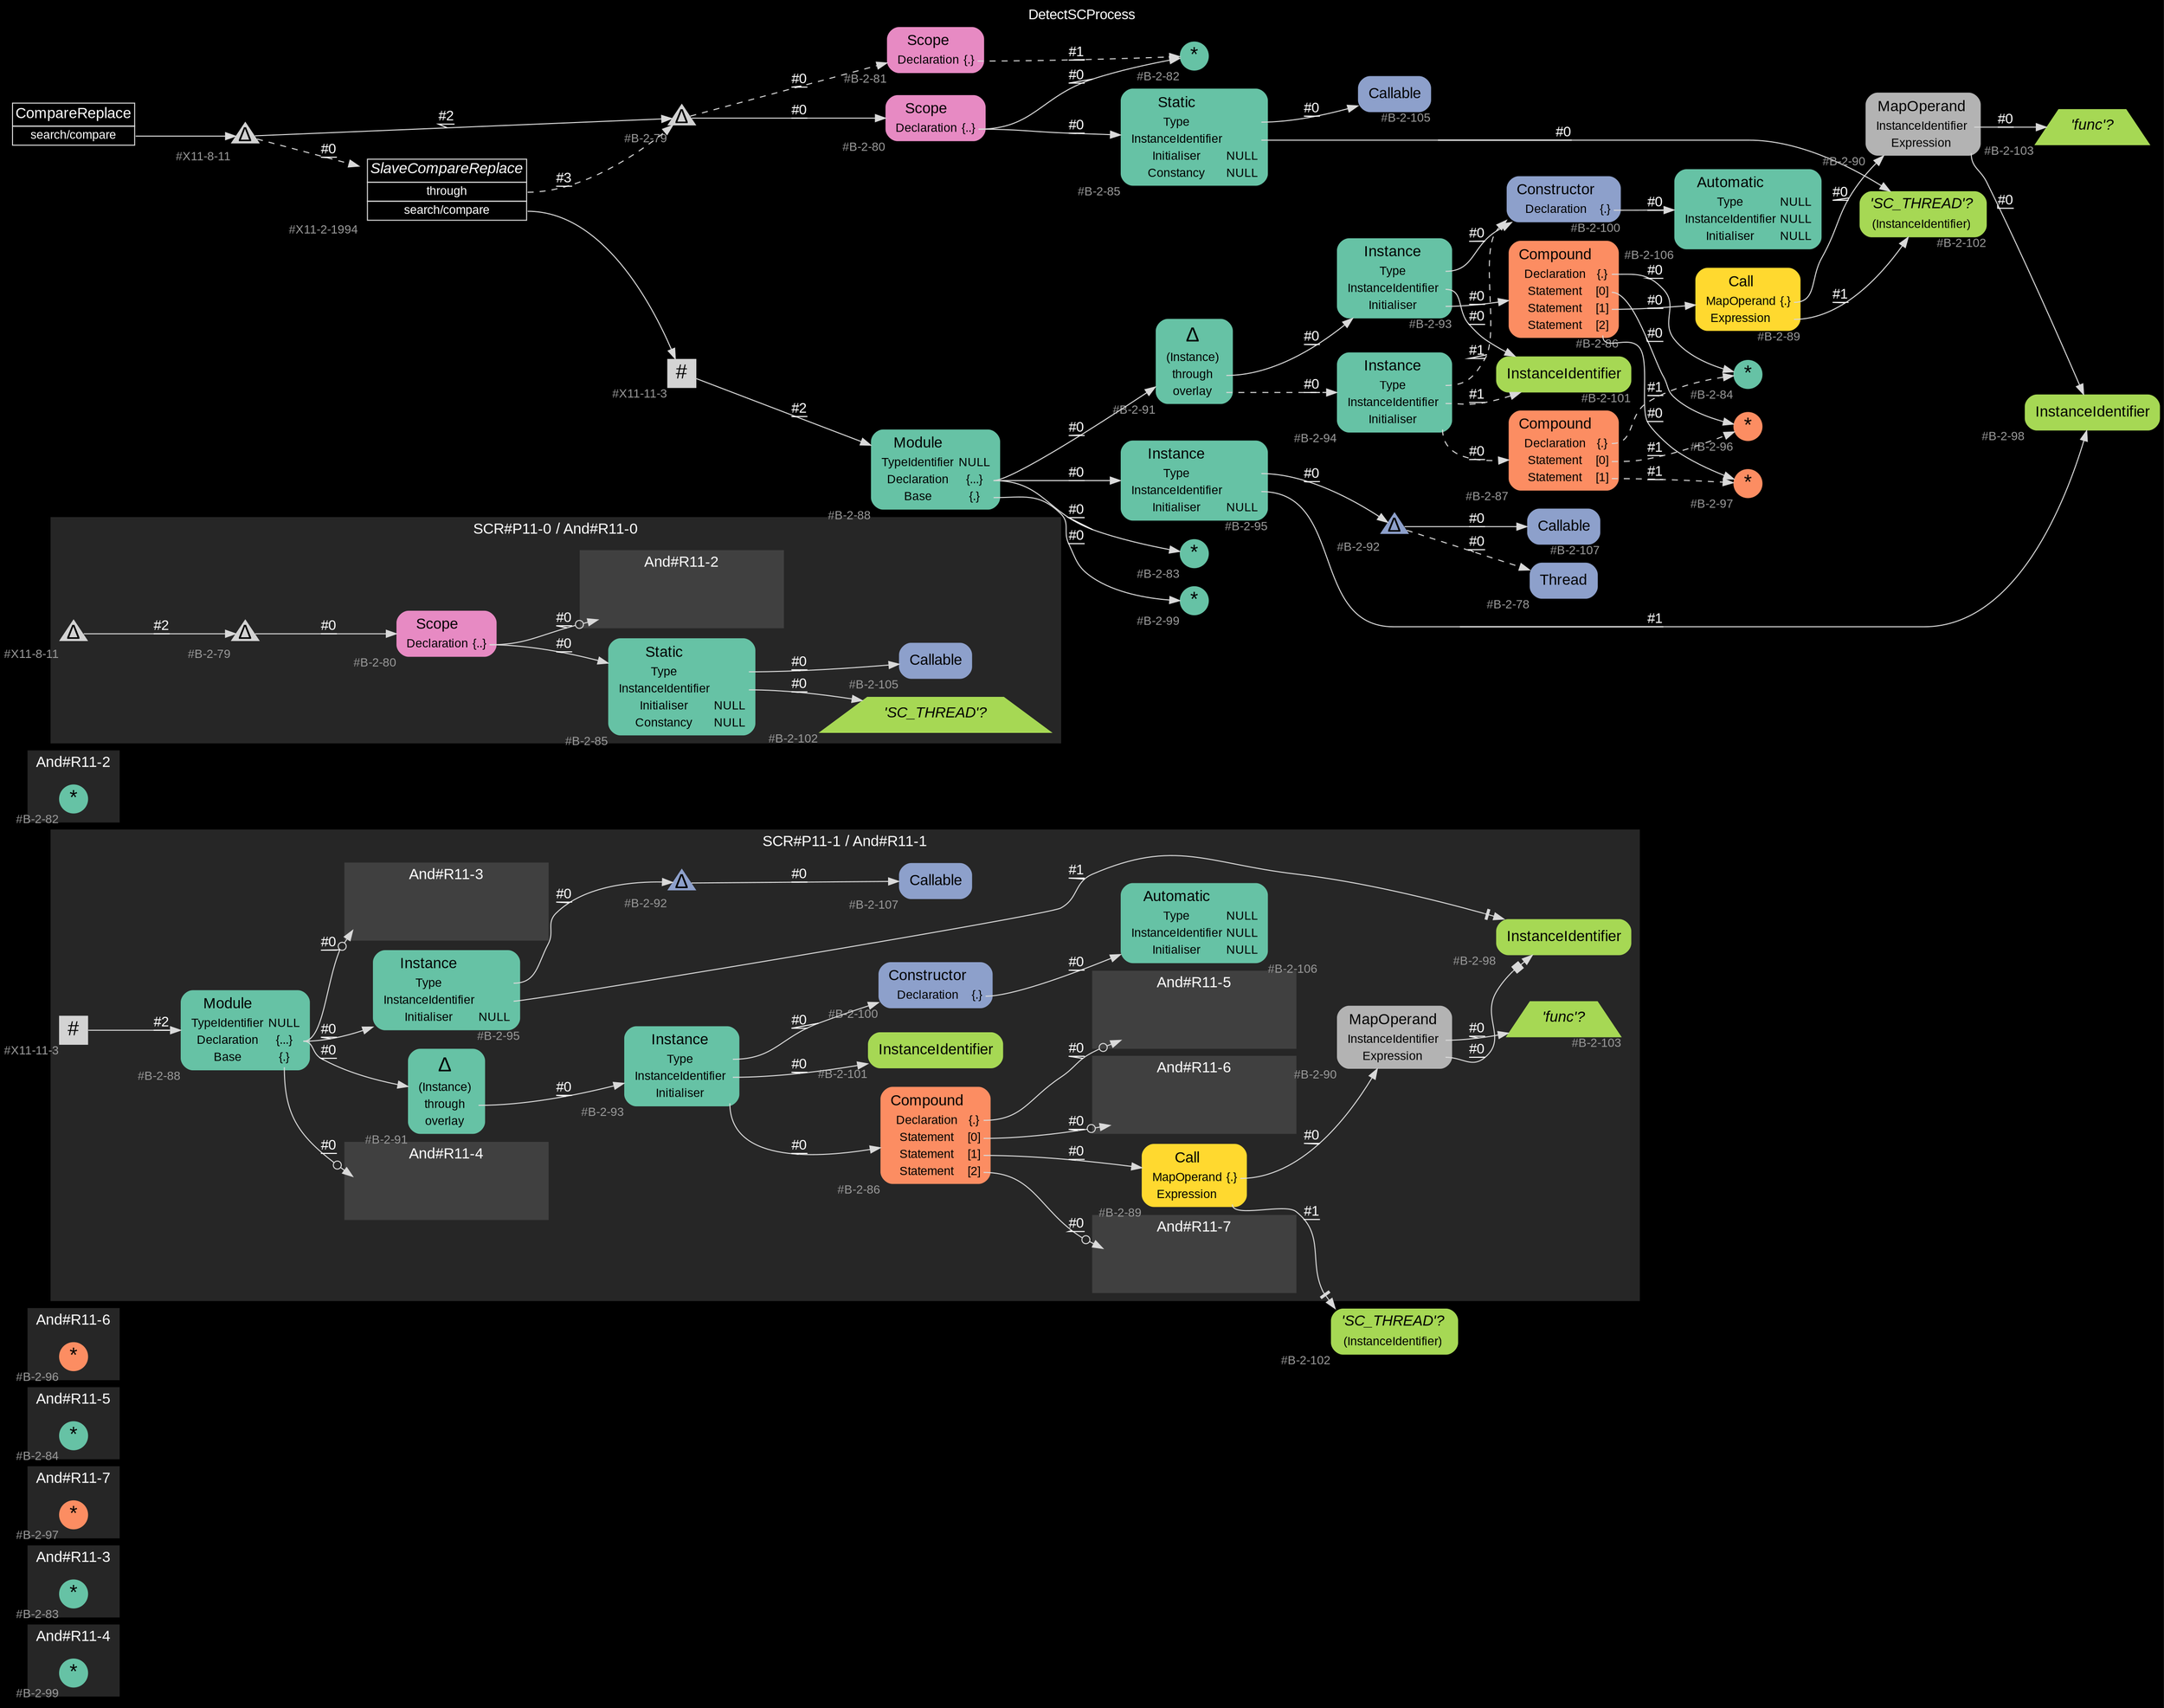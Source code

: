 digraph "DetectSCProcess" {
label = "DetectSCProcess"
labelloc = t
graph [
    rankdir = "LR"
    ranksep = 0.3
    bgcolor = black
    color = grey85
    fontcolor = white
    fontname = "Arial"
];
node [
    fontname = "Arial"
];
edge [
    fontname = "Arial"
];

// -------------------- figure And#R11-4 --------------------
// -------- region And#R11-4 ----------
subgraph "clusterAnd#R11-4" {
    label = "And#R11-4"
    style = "filled"
    color = gray15
    fontsize = "15"
    // -------- block And#R11-4/#B-2-99 ----------
    "And#R11-4/#B-2-99" [
        fillcolor = "/set28/1"
        xlabel = "#B-2-99"
        fontsize = "12"
        fontcolor = grey60
        shape = "circle"
        label = <<FONT COLOR="black" POINT-SIZE="20">*</FONT>>
        style = "filled"
        penwidth = 0.0
        fixedsize = true
        width = 0.4
        height = 0.4
    ];
    
}


// -------------------- figure And#R11-3 --------------------
// -------- region And#R11-3 ----------
subgraph "clusterAnd#R11-3" {
    label = "And#R11-3"
    style = "filled"
    color = gray15
    fontsize = "15"
    // -------- block And#R11-3/#B-2-83 ----------
    "And#R11-3/#B-2-83" [
        fillcolor = "/set28/1"
        xlabel = "#B-2-83"
        fontsize = "12"
        fontcolor = grey60
        shape = "circle"
        label = <<FONT COLOR="black" POINT-SIZE="20">*</FONT>>
        style = "filled"
        penwidth = 0.0
        fixedsize = true
        width = 0.4
        height = 0.4
    ];
    
}


// -------------------- figure And#R11-7 --------------------
// -------- region And#R11-7 ----------
subgraph "clusterAnd#R11-7" {
    label = "And#R11-7"
    style = "filled"
    color = gray15
    fontsize = "15"
    // -------- block And#R11-7/#B-2-97 ----------
    "And#R11-7/#B-2-97" [
        fillcolor = "/set28/2"
        xlabel = "#B-2-97"
        fontsize = "12"
        fontcolor = grey60
        shape = "circle"
        label = <<FONT COLOR="black" POINT-SIZE="20">*</FONT>>
        style = "filled"
        penwidth = 0.0
        fixedsize = true
        width = 0.4
        height = 0.4
    ];
    
}


// -------------------- figure And#R11-5 --------------------
// -------- region And#R11-5 ----------
subgraph "clusterAnd#R11-5" {
    label = "And#R11-5"
    style = "filled"
    color = gray15
    fontsize = "15"
    // -------- block And#R11-5/#B-2-84 ----------
    "And#R11-5/#B-2-84" [
        fillcolor = "/set28/1"
        xlabel = "#B-2-84"
        fontsize = "12"
        fontcolor = grey60
        shape = "circle"
        label = <<FONT COLOR="black" POINT-SIZE="20">*</FONT>>
        style = "filled"
        penwidth = 0.0
        fixedsize = true
        width = 0.4
        height = 0.4
    ];
    
}


// -------------------- figure And#R11-6 --------------------
// -------- region And#R11-6 ----------
subgraph "clusterAnd#R11-6" {
    label = "And#R11-6"
    style = "filled"
    color = gray15
    fontsize = "15"
    // -------- block And#R11-6/#B-2-96 ----------
    "And#R11-6/#B-2-96" [
        fillcolor = "/set28/2"
        xlabel = "#B-2-96"
        fontsize = "12"
        fontcolor = grey60
        shape = "circle"
        label = <<FONT COLOR="black" POINT-SIZE="20">*</FONT>>
        style = "filled"
        penwidth = 0.0
        fixedsize = true
        width = 0.4
        height = 0.4
    ];
    
}


// -------------------- figure And#R11-1 --------------------
// -------- region And#R11-1 ----------
subgraph "clusterAnd#R11-1" {
    label = "SCR#P11-1 / And#R11-1"
    style = "filled"
    color = gray15
    fontsize = "15"
    // -------- block And#R11-1/#X11-11-3 ----------
    "And#R11-1/#X11-11-3" [
        xlabel = "#X11-11-3"
        fontsize = "12"
        fontcolor = grey60
        shape = "square"
        label = <<FONT COLOR="black" POINT-SIZE="20">#</FONT>>
        style = "filled"
        penwidth = 0.0
        fixedsize = true
        width = 0.4
        height = 0.4
    ];
    
    // -------- block And#R11-1/#B-2-86 ----------
    "And#R11-1/#B-2-86" [
        fillcolor = "/set28/2"
        xlabel = "#B-2-86"
        fontsize = "12"
        fontcolor = grey60
        shape = "plaintext"
        label = <<TABLE BORDER="0" CELLBORDER="0" CELLSPACING="0">
         <TR><TD><FONT COLOR="black" POINT-SIZE="15">Compound</FONT></TD></TR>
         <TR><TD><FONT COLOR="black" POINT-SIZE="12">Declaration</FONT></TD><TD PORT="port0"><FONT COLOR="black" POINT-SIZE="12">{.}</FONT></TD></TR>
         <TR><TD><FONT COLOR="black" POINT-SIZE="12">Statement</FONT></TD><TD PORT="port1"><FONT COLOR="black" POINT-SIZE="12">[0]</FONT></TD></TR>
         <TR><TD><FONT COLOR="black" POINT-SIZE="12">Statement</FONT></TD><TD PORT="port2"><FONT COLOR="black" POINT-SIZE="12">[1]</FONT></TD></TR>
         <TR><TD><FONT COLOR="black" POINT-SIZE="12">Statement</FONT></TD><TD PORT="port3"><FONT COLOR="black" POINT-SIZE="12">[2]</FONT></TD></TR>
        </TABLE>>
        style = "rounded,filled"
    ];
    
    // -------- block And#R11-1/#B-2-93 ----------
    "And#R11-1/#B-2-93" [
        fillcolor = "/set28/1"
        xlabel = "#B-2-93"
        fontsize = "12"
        fontcolor = grey60
        shape = "plaintext"
        label = <<TABLE BORDER="0" CELLBORDER="0" CELLSPACING="0">
         <TR><TD><FONT COLOR="black" POINT-SIZE="15">Instance</FONT></TD></TR>
         <TR><TD><FONT COLOR="black" POINT-SIZE="12">Type</FONT></TD><TD PORT="port0"></TD></TR>
         <TR><TD><FONT COLOR="black" POINT-SIZE="12">InstanceIdentifier</FONT></TD><TD PORT="port1"></TD></TR>
         <TR><TD><FONT COLOR="black" POINT-SIZE="12">Initialiser</FONT></TD><TD PORT="port2"></TD></TR>
        </TABLE>>
        style = "rounded,filled"
    ];
    
    // -------- block And#R11-1/#B-2-88 ----------
    "And#R11-1/#B-2-88" [
        fillcolor = "/set28/1"
        xlabel = "#B-2-88"
        fontsize = "12"
        fontcolor = grey60
        shape = "plaintext"
        label = <<TABLE BORDER="0" CELLBORDER="0" CELLSPACING="0">
         <TR><TD><FONT COLOR="black" POINT-SIZE="15">Module</FONT></TD></TR>
         <TR><TD><FONT COLOR="black" POINT-SIZE="12">TypeIdentifier</FONT></TD><TD PORT="port0"><FONT COLOR="black" POINT-SIZE="12">NULL</FONT></TD></TR>
         <TR><TD><FONT COLOR="black" POINT-SIZE="12">Declaration</FONT></TD><TD PORT="port1"><FONT COLOR="black" POINT-SIZE="12">{...}</FONT></TD></TR>
         <TR><TD><FONT COLOR="black" POINT-SIZE="12">Base</FONT></TD><TD PORT="port2"><FONT COLOR="black" POINT-SIZE="12">{.}</FONT></TD></TR>
        </TABLE>>
        style = "rounded,filled"
    ];
    
    // -------- block And#R11-1/#B-2-92 ----------
    "And#R11-1/#B-2-92" [
        fillcolor = "/set28/3"
        xlabel = "#B-2-92"
        fontsize = "12"
        fontcolor = grey60
        shape = "triangle"
        label = <<FONT COLOR="black" POINT-SIZE="20">Δ</FONT>>
        style = "filled"
        penwidth = 0.0
        fixedsize = true
        width = 0.4
        height = 0.4
    ];
    
    // -------- block And#R11-1/#B-2-98 ----------
    "And#R11-1/#B-2-98" [
        fillcolor = "/set28/5"
        xlabel = "#B-2-98"
        fontsize = "12"
        fontcolor = grey60
        shape = "plaintext"
        label = <<TABLE BORDER="0" CELLBORDER="0" CELLSPACING="0">
         <TR><TD><FONT COLOR="black" POINT-SIZE="15">InstanceIdentifier</FONT></TD></TR>
        </TABLE>>
        style = "rounded,filled"
    ];
    
    // -------- block And#R11-1/#B-2-103 ----------
    "And#R11-1/#B-2-103" [
        fillcolor = "/set28/5"
        xlabel = "#B-2-103"
        fontsize = "12"
        fontcolor = grey60
        shape = "trapezium"
        label = <<FONT COLOR="black" POINT-SIZE="15"><I>'func'?</I></FONT>>
        style = "filled"
        penwidth = 0.0
    ];
    
    // -------- block And#R11-1/#B-2-100 ----------
    "And#R11-1/#B-2-100" [
        fillcolor = "/set28/3"
        xlabel = "#B-2-100"
        fontsize = "12"
        fontcolor = grey60
        shape = "plaintext"
        label = <<TABLE BORDER="0" CELLBORDER="0" CELLSPACING="0">
         <TR><TD><FONT COLOR="black" POINT-SIZE="15">Constructor</FONT></TD></TR>
         <TR><TD><FONT COLOR="black" POINT-SIZE="12">Declaration</FONT></TD><TD PORT="port0"><FONT COLOR="black" POINT-SIZE="12">{.}</FONT></TD></TR>
        </TABLE>>
        style = "rounded,filled"
    ];
    
    // -------- block And#R11-1/#B-2-91 ----------
    "And#R11-1/#B-2-91" [
        fillcolor = "/set28/1"
        xlabel = "#B-2-91"
        fontsize = "12"
        fontcolor = grey60
        shape = "plaintext"
        label = <<TABLE BORDER="0" CELLBORDER="0" CELLSPACING="0">
         <TR><TD><FONT COLOR="black" POINT-SIZE="20">Δ</FONT></TD></TR>
         <TR><TD><FONT COLOR="black" POINT-SIZE="12">(Instance)</FONT></TD><TD PORT="port0"></TD></TR>
         <TR><TD><FONT COLOR="black" POINT-SIZE="12">through</FONT></TD><TD PORT="port1"></TD></TR>
         <TR><TD><FONT COLOR="black" POINT-SIZE="12">overlay</FONT></TD><TD PORT="port2"></TD></TR>
        </TABLE>>
        style = "rounded,filled"
    ];
    
    // -------- block And#R11-1/#B-2-89 ----------
    "And#R11-1/#B-2-89" [
        fillcolor = "/set28/6"
        xlabel = "#B-2-89"
        fontsize = "12"
        fontcolor = grey60
        shape = "plaintext"
        label = <<TABLE BORDER="0" CELLBORDER="0" CELLSPACING="0">
         <TR><TD><FONT COLOR="black" POINT-SIZE="15">Call</FONT></TD></TR>
         <TR><TD><FONT COLOR="black" POINT-SIZE="12">MapOperand</FONT></TD><TD PORT="port0"><FONT COLOR="black" POINT-SIZE="12">{.}</FONT></TD></TR>
         <TR><TD><FONT COLOR="black" POINT-SIZE="12">Expression</FONT></TD><TD PORT="port1"></TD></TR>
        </TABLE>>
        style = "rounded,filled"
    ];
    
    // -------- block And#R11-1/#B-2-90 ----------
    "And#R11-1/#B-2-90" [
        fillcolor = "/set28/8"
        xlabel = "#B-2-90"
        fontsize = "12"
        fontcolor = grey60
        shape = "plaintext"
        label = <<TABLE BORDER="0" CELLBORDER="0" CELLSPACING="0">
         <TR><TD><FONT COLOR="black" POINT-SIZE="15">MapOperand</FONT></TD></TR>
         <TR><TD><FONT COLOR="black" POINT-SIZE="12">InstanceIdentifier</FONT></TD><TD PORT="port0"></TD></TR>
         <TR><TD><FONT COLOR="black" POINT-SIZE="12">Expression</FONT></TD><TD PORT="port1"></TD></TR>
        </TABLE>>
        style = "rounded,filled"
    ];
    
    // -------- block And#R11-1/#B-2-95 ----------
    "And#R11-1/#B-2-95" [
        fillcolor = "/set28/1"
        xlabel = "#B-2-95"
        fontsize = "12"
        fontcolor = grey60
        shape = "plaintext"
        label = <<TABLE BORDER="0" CELLBORDER="0" CELLSPACING="0">
         <TR><TD><FONT COLOR="black" POINT-SIZE="15">Instance</FONT></TD></TR>
         <TR><TD><FONT COLOR="black" POINT-SIZE="12">Type</FONT></TD><TD PORT="port0"></TD></TR>
         <TR><TD><FONT COLOR="black" POINT-SIZE="12">InstanceIdentifier</FONT></TD><TD PORT="port1"></TD></TR>
         <TR><TD><FONT COLOR="black" POINT-SIZE="12">Initialiser</FONT></TD><TD PORT="port2"><FONT COLOR="black" POINT-SIZE="12">NULL</FONT></TD></TR>
        </TABLE>>
        style = "rounded,filled"
    ];
    
    // -------- block And#R11-1/#B-2-101 ----------
    "And#R11-1/#B-2-101" [
        fillcolor = "/set28/5"
        xlabel = "#B-2-101"
        fontsize = "12"
        fontcolor = grey60
        shape = "plaintext"
        label = <<TABLE BORDER="0" CELLBORDER="0" CELLSPACING="0">
         <TR><TD><FONT COLOR="black" POINT-SIZE="15">InstanceIdentifier</FONT></TD></TR>
        </TABLE>>
        style = "rounded,filled"
    ];
    
    // -------- block And#R11-1/#B-2-106 ----------
    "And#R11-1/#B-2-106" [
        fillcolor = "/set28/1"
        xlabel = "#B-2-106"
        fontsize = "12"
        fontcolor = grey60
        shape = "plaintext"
        label = <<TABLE BORDER="0" CELLBORDER="0" CELLSPACING="0">
         <TR><TD><FONT COLOR="black" POINT-SIZE="15">Automatic</FONT></TD></TR>
         <TR><TD><FONT COLOR="black" POINT-SIZE="12">Type</FONT></TD><TD PORT="port0"><FONT COLOR="black" POINT-SIZE="12">NULL</FONT></TD></TR>
         <TR><TD><FONT COLOR="black" POINT-SIZE="12">InstanceIdentifier</FONT></TD><TD PORT="port1"><FONT COLOR="black" POINT-SIZE="12">NULL</FONT></TD></TR>
         <TR><TD><FONT COLOR="black" POINT-SIZE="12">Initialiser</FONT></TD><TD PORT="port2"><FONT COLOR="black" POINT-SIZE="12">NULL</FONT></TD></TR>
        </TABLE>>
        style = "rounded,filled"
    ];
    
    // -------- block And#R11-1/#B-2-107 ----------
    "And#R11-1/#B-2-107" [
        fillcolor = "/set28/3"
        xlabel = "#B-2-107"
        fontsize = "12"
        fontcolor = grey60
        shape = "plaintext"
        label = <<TABLE BORDER="0" CELLBORDER="0" CELLSPACING="0">
         <TR><TD><FONT COLOR="black" POINT-SIZE="15">Callable</FONT></TD></TR>
        </TABLE>>
        style = "rounded,filled"
    ];
    
    // -------- region And#R11-1/And#R11-3 ----------
    subgraph "clusterAnd#R11-1/And#R11-3" {
        label = "And#R11-3"
        style = "filled"
        color = gray25
        fontsize = "15"
        // -------- block And#R11-1/And#R11-3/#B-2-83 ----------
        "And#R11-1/And#R11-3/#B-2-83" [
            fillcolor = "/set28/1"
            xlabel = "#B-2-83"
            fontsize = "12"
            fontcolor = grey60
            shape = "none"
            style = "invisible"
        ];
        
    }
    
    // -------- region And#R11-1/And#R11-4 ----------
    subgraph "clusterAnd#R11-1/And#R11-4" {
        label = "And#R11-4"
        style = "filled"
        color = gray25
        fontsize = "15"
        // -------- block And#R11-1/And#R11-4/#B-2-99 ----------
        "And#R11-1/And#R11-4/#B-2-99" [
            fillcolor = "/set28/1"
            xlabel = "#B-2-99"
            fontsize = "12"
            fontcolor = grey60
            shape = "none"
            style = "invisible"
        ];
        
    }
    
    // -------- region And#R11-1/And#R11-5 ----------
    subgraph "clusterAnd#R11-1/And#R11-5" {
        label = "And#R11-5"
        style = "filled"
        color = gray25
        fontsize = "15"
        // -------- block And#R11-1/And#R11-5/#B-2-84 ----------
        "And#R11-1/And#R11-5/#B-2-84" [
            fillcolor = "/set28/1"
            xlabel = "#B-2-84"
            fontsize = "12"
            fontcolor = grey60
            shape = "none"
            style = "invisible"
        ];
        
    }
    
    // -------- region And#R11-1/And#R11-6 ----------
    subgraph "clusterAnd#R11-1/And#R11-6" {
        label = "And#R11-6"
        style = "filled"
        color = gray25
        fontsize = "15"
        // -------- block And#R11-1/And#R11-6/#B-2-96 ----------
        "And#R11-1/And#R11-6/#B-2-96" [
            fillcolor = "/set28/2"
            xlabel = "#B-2-96"
            fontsize = "12"
            fontcolor = grey60
            shape = "none"
            style = "invisible"
        ];
        
    }
    
    // -------- region And#R11-1/And#R11-7 ----------
    subgraph "clusterAnd#R11-1/And#R11-7" {
        label = "And#R11-7"
        style = "filled"
        color = gray25
        fontsize = "15"
        // -------- block And#R11-1/And#R11-7/#B-2-97 ----------
        "And#R11-1/And#R11-7/#B-2-97" [
            fillcolor = "/set28/2"
            xlabel = "#B-2-97"
            fontsize = "12"
            fontcolor = grey60
            shape = "none"
            style = "invisible"
        ];
        
    }
    
}

// -------- block And#R11-1/#B-2-102 ----------
"And#R11-1/#B-2-102" [
    fillcolor = "/set28/5"
    xlabel = "#B-2-102"
    fontsize = "12"
    fontcolor = grey60
    shape = "plaintext"
    label = <<TABLE BORDER="0" CELLBORDER="0" CELLSPACING="0">
     <TR><TD><FONT COLOR="black" POINT-SIZE="15"><I>'SC_THREAD'?</I></FONT></TD></TR>
     <TR><TD><FONT COLOR="black" POINT-SIZE="12">(InstanceIdentifier)</FONT></TD><TD PORT="port0"></TD></TR>
    </TABLE>>
    style = "rounded,filled"
];

"And#R11-1/#X11-11-3" -> "And#R11-1/#B-2-88" [
    label = "#2"
    decorate = true
    color = grey85
    fontcolor = white
];

"And#R11-1/#B-2-86":port0 -> "And#R11-1/And#R11-5/#B-2-84" [
    arrowhead="normalnoneodot"
    label = "#0"
    decorate = true
    color = grey85
    fontcolor = white
];

"And#R11-1/#B-2-86":port1 -> "And#R11-1/And#R11-6/#B-2-96" [
    arrowhead="normalnoneodot"
    label = "#0"
    decorate = true
    color = grey85
    fontcolor = white
];

"And#R11-1/#B-2-86":port2 -> "And#R11-1/#B-2-89" [
    label = "#0"
    decorate = true
    color = grey85
    fontcolor = white
];

"And#R11-1/#B-2-86":port3 -> "And#R11-1/And#R11-7/#B-2-97" [
    arrowhead="normalnoneodot"
    label = "#0"
    decorate = true
    color = grey85
    fontcolor = white
];

"And#R11-1/#B-2-93":port0 -> "And#R11-1/#B-2-100" [
    label = "#0"
    decorate = true
    color = grey85
    fontcolor = white
];

"And#R11-1/#B-2-93":port1 -> "And#R11-1/#B-2-101" [
    label = "#0"
    decorate = true
    color = grey85
    fontcolor = white
];

"And#R11-1/#B-2-93":port2 -> "And#R11-1/#B-2-86" [
    label = "#0"
    decorate = true
    color = grey85
    fontcolor = white
];

"And#R11-1/#B-2-88":port1 -> "And#R11-1/#B-2-91" [
    label = "#0"
    decorate = true
    color = grey85
    fontcolor = white
];

"And#R11-1/#B-2-88":port1 -> "And#R11-1/#B-2-95" [
    label = "#0"
    decorate = true
    color = grey85
    fontcolor = white
];

"And#R11-1/#B-2-88":port1 -> "And#R11-1/And#R11-3/#B-2-83" [
    arrowhead="normalnoneodot"
    label = "#0"
    decorate = true
    color = grey85
    fontcolor = white
];

"And#R11-1/#B-2-88":port2 -> "And#R11-1/And#R11-4/#B-2-99" [
    arrowhead="normalnoneodot"
    label = "#0"
    decorate = true
    color = grey85
    fontcolor = white
];

"And#R11-1/#B-2-92" -> "And#R11-1/#B-2-107" [
    label = "#0"
    decorate = true
    color = grey85
    fontcolor = white
];

"And#R11-1/#B-2-100":port0 -> "And#R11-1/#B-2-106" [
    label = "#0"
    decorate = true
    color = grey85
    fontcolor = white
];

"And#R11-1/#B-2-91":port1 -> "And#R11-1/#B-2-93" [
    label = "#0"
    decorate = true
    color = grey85
    fontcolor = white
];

"And#R11-1/#B-2-89":port0 -> "And#R11-1/#B-2-90" [
    label = "#0"
    decorate = true
    color = grey85
    fontcolor = white
];

"And#R11-1/#B-2-89":port1 -> "And#R11-1/#B-2-102" [
    arrowhead="normalnonetee"
    label = "#1"
    decorate = true
    color = grey85
    fontcolor = white
];

"And#R11-1/#B-2-90":port0 -> "And#R11-1/#B-2-103" [
    label = "#0"
    decorate = true
    color = grey85
    fontcolor = white
];

"And#R11-1/#B-2-90":port1 -> "And#R11-1/#B-2-98" [
    arrowhead="normalnonebox"
    label = "#0"
    decorate = true
    color = grey85
    fontcolor = white
];

"And#R11-1/#B-2-95":port0 -> "And#R11-1/#B-2-92" [
    label = "#0"
    decorate = true
    color = grey85
    fontcolor = white
];

"And#R11-1/#B-2-95":port1 -> "And#R11-1/#B-2-98" [
    arrowhead="normalnonetee"
    label = "#1"
    decorate = true
    color = grey85
    fontcolor = white
];


// -------------------- figure And#R11-2 --------------------
// -------- region And#R11-2 ----------
subgraph "clusterAnd#R11-2" {
    label = "And#R11-2"
    style = "filled"
    color = gray15
    fontsize = "15"
    // -------- block And#R11-2/#B-2-82 ----------
    "And#R11-2/#B-2-82" [
        fillcolor = "/set28/1"
        xlabel = "#B-2-82"
        fontsize = "12"
        fontcolor = grey60
        shape = "circle"
        label = <<FONT COLOR="black" POINT-SIZE="20">*</FONT>>
        style = "filled"
        penwidth = 0.0
        fixedsize = true
        width = 0.4
        height = 0.4
    ];
    
}


// -------------------- figure And#R11-0 --------------------
// -------- region And#R11-0 ----------
subgraph "clusterAnd#R11-0" {
    label = "SCR#P11-0 / And#R11-0"
    style = "filled"
    color = gray15
    fontsize = "15"
    // -------- block And#R11-0/#B-2-80 ----------
    "And#R11-0/#B-2-80" [
        fillcolor = "/set28/4"
        xlabel = "#B-2-80"
        fontsize = "12"
        fontcolor = grey60
        shape = "plaintext"
        label = <<TABLE BORDER="0" CELLBORDER="0" CELLSPACING="0">
         <TR><TD><FONT COLOR="black" POINT-SIZE="15">Scope</FONT></TD></TR>
         <TR><TD><FONT COLOR="black" POINT-SIZE="12">Declaration</FONT></TD><TD PORT="port0"><FONT COLOR="black" POINT-SIZE="12">{..}</FONT></TD></TR>
        </TABLE>>
        style = "rounded,filled"
    ];
    
    // -------- block And#R11-0/#B-2-85 ----------
    "And#R11-0/#B-2-85" [
        fillcolor = "/set28/1"
        xlabel = "#B-2-85"
        fontsize = "12"
        fontcolor = grey60
        shape = "plaintext"
        label = <<TABLE BORDER="0" CELLBORDER="0" CELLSPACING="0">
         <TR><TD><FONT COLOR="black" POINT-SIZE="15">Static</FONT></TD></TR>
         <TR><TD><FONT COLOR="black" POINT-SIZE="12">Type</FONT></TD><TD PORT="port0"></TD></TR>
         <TR><TD><FONT COLOR="black" POINT-SIZE="12">InstanceIdentifier</FONT></TD><TD PORT="port1"></TD></TR>
         <TR><TD><FONT COLOR="black" POINT-SIZE="12">Initialiser</FONT></TD><TD PORT="port2"><FONT COLOR="black" POINT-SIZE="12">NULL</FONT></TD></TR>
         <TR><TD><FONT COLOR="black" POINT-SIZE="12">Constancy</FONT></TD><TD PORT="port3"><FONT COLOR="black" POINT-SIZE="12">NULL</FONT></TD></TR>
        </TABLE>>
        style = "rounded,filled"
    ];
    
    // -------- block And#R11-0/#B-2-105 ----------
    "And#R11-0/#B-2-105" [
        fillcolor = "/set28/3"
        xlabel = "#B-2-105"
        fontsize = "12"
        fontcolor = grey60
        shape = "plaintext"
        label = <<TABLE BORDER="0" CELLBORDER="0" CELLSPACING="0">
         <TR><TD><FONT COLOR="black" POINT-SIZE="15">Callable</FONT></TD></TR>
        </TABLE>>
        style = "rounded,filled"
    ];
    
    // -------- block And#R11-0/#B-2-102 ----------
    "And#R11-0/#B-2-102" [
        fillcolor = "/set28/5"
        xlabel = "#B-2-102"
        fontsize = "12"
        fontcolor = grey60
        shape = "trapezium"
        label = <<FONT COLOR="black" POINT-SIZE="15"><I>'SC_THREAD'?</I></FONT>>
        style = "filled"
        penwidth = 0.0
    ];
    
    // -------- block And#R11-0/#X11-8-11 ----------
    "And#R11-0/#X11-8-11" [
        xlabel = "#X11-8-11"
        fontsize = "12"
        fontcolor = grey60
        shape = "triangle"
        label = <<FONT COLOR="black" POINT-SIZE="20">Δ</FONT>>
        style = "filled"
        penwidth = 0.0
        fixedsize = true
        width = 0.4
        height = 0.4
    ];
    
    // -------- block And#R11-0/#B-2-79 ----------
    "And#R11-0/#B-2-79" [
        xlabel = "#B-2-79"
        fontsize = "12"
        fontcolor = grey60
        shape = "triangle"
        label = <<FONT COLOR="black" POINT-SIZE="20">Δ</FONT>>
        style = "filled"
        penwidth = 0.0
        fixedsize = true
        width = 0.4
        height = 0.4
    ];
    
    // -------- region And#R11-0/And#R11-2 ----------
    subgraph "clusterAnd#R11-0/And#R11-2" {
        label = "And#R11-2"
        style = "filled"
        color = gray25
        fontsize = "15"
        // -------- block And#R11-0/And#R11-2/#B-2-82 ----------
        "And#R11-0/And#R11-2/#B-2-82" [
            fillcolor = "/set28/1"
            xlabel = "#B-2-82"
            fontsize = "12"
            fontcolor = grey60
            shape = "none"
            style = "invisible"
        ];
        
    }
    
}

"And#R11-0/#B-2-80":port0 -> "And#R11-0/And#R11-2/#B-2-82" [
    arrowhead="normalnoneodot"
    label = "#0"
    decorate = true
    color = grey85
    fontcolor = white
];

"And#R11-0/#B-2-80":port0 -> "And#R11-0/#B-2-85" [
    label = "#0"
    decorate = true
    color = grey85
    fontcolor = white
];

"And#R11-0/#B-2-85":port0 -> "And#R11-0/#B-2-105" [
    label = "#0"
    decorate = true
    color = grey85
    fontcolor = white
];

"And#R11-0/#B-2-85":port1 -> "And#R11-0/#B-2-102" [
    label = "#0"
    decorate = true
    color = grey85
    fontcolor = white
];

"And#R11-0/#X11-8-11" -> "And#R11-0/#B-2-79" [
    label = "#2"
    decorate = true
    color = grey85
    fontcolor = white
];

"And#R11-0/#B-2-79" -> "And#R11-0/#B-2-80" [
    label = "#0"
    decorate = true
    color = grey85
    fontcolor = white
];


// -------------------- transformation figure --------------------
// -------- block CR#X11-10-11 ----------
"CR#X11-10-11" [
    fillcolor = black
    fontsize = "12"
    fontcolor = grey60
    shape = "plaintext"
    label = <<TABLE BORDER="0" CELLBORDER="1" CELLSPACING="0">
     <TR><TD><FONT COLOR="white" POINT-SIZE="15">CompareReplace</FONT></TD></TR>
     <TR><TD PORT="port0"><FONT COLOR="white" POINT-SIZE="12">search/compare</FONT></TD></TR>
    </TABLE>>
    style = "filled"
    color = grey85
];

// -------- block #X11-8-11 ----------
"#X11-8-11" [
    xlabel = "#X11-8-11"
    fontsize = "12"
    fontcolor = grey60
    shape = "triangle"
    label = <<FONT COLOR="black" POINT-SIZE="20">Δ</FONT>>
    style = "filled"
    penwidth = 0.0
    fixedsize = true
    width = 0.4
    height = 0.4
];

// -------- block #B-2-79 ----------
"#B-2-79" [
    xlabel = "#B-2-79"
    fontsize = "12"
    fontcolor = grey60
    shape = "triangle"
    label = <<FONT COLOR="black" POINT-SIZE="20">Δ</FONT>>
    style = "filled"
    penwidth = 0.0
    fixedsize = true
    width = 0.4
    height = 0.4
];

// -------- block #B-2-80 ----------
"#B-2-80" [
    fillcolor = "/set28/4"
    xlabel = "#B-2-80"
    fontsize = "12"
    fontcolor = grey60
    shape = "plaintext"
    label = <<TABLE BORDER="0" CELLBORDER="0" CELLSPACING="0">
     <TR><TD><FONT COLOR="black" POINT-SIZE="15">Scope</FONT></TD></TR>
     <TR><TD><FONT COLOR="black" POINT-SIZE="12">Declaration</FONT></TD><TD PORT="port0"><FONT COLOR="black" POINT-SIZE="12">{..}</FONT></TD></TR>
    </TABLE>>
    style = "rounded,filled"
];

// -------- block #B-2-82 ----------
"#B-2-82" [
    fillcolor = "/set28/1"
    xlabel = "#B-2-82"
    fontsize = "12"
    fontcolor = grey60
    shape = "circle"
    label = <<FONT COLOR="black" POINT-SIZE="20">*</FONT>>
    style = "filled"
    penwidth = 0.0
    fixedsize = true
    width = 0.4
    height = 0.4
];

// -------- block #B-2-85 ----------
"#B-2-85" [
    fillcolor = "/set28/1"
    xlabel = "#B-2-85"
    fontsize = "12"
    fontcolor = grey60
    shape = "plaintext"
    label = <<TABLE BORDER="0" CELLBORDER="0" CELLSPACING="0">
     <TR><TD><FONT COLOR="black" POINT-SIZE="15">Static</FONT></TD></TR>
     <TR><TD><FONT COLOR="black" POINT-SIZE="12">Type</FONT></TD><TD PORT="port0"></TD></TR>
     <TR><TD><FONT COLOR="black" POINT-SIZE="12">InstanceIdentifier</FONT></TD><TD PORT="port1"></TD></TR>
     <TR><TD><FONT COLOR="black" POINT-SIZE="12">Initialiser</FONT></TD><TD PORT="port2"><FONT COLOR="black" POINT-SIZE="12">NULL</FONT></TD></TR>
     <TR><TD><FONT COLOR="black" POINT-SIZE="12">Constancy</FONT></TD><TD PORT="port3"><FONT COLOR="black" POINT-SIZE="12">NULL</FONT></TD></TR>
    </TABLE>>
    style = "rounded,filled"
];

// -------- block #B-2-105 ----------
"#B-2-105" [
    fillcolor = "/set28/3"
    xlabel = "#B-2-105"
    fontsize = "12"
    fontcolor = grey60
    shape = "plaintext"
    label = <<TABLE BORDER="0" CELLBORDER="0" CELLSPACING="0">
     <TR><TD><FONT COLOR="black" POINT-SIZE="15">Callable</FONT></TD></TR>
    </TABLE>>
    style = "rounded,filled"
];

// -------- block #B-2-102 ----------
"#B-2-102" [
    fillcolor = "/set28/5"
    xlabel = "#B-2-102"
    fontsize = "12"
    fontcolor = grey60
    shape = "plaintext"
    label = <<TABLE BORDER="0" CELLBORDER="0" CELLSPACING="0">
     <TR><TD><FONT COLOR="black" POINT-SIZE="15"><I>'SC_THREAD'?</I></FONT></TD></TR>
     <TR><TD><FONT COLOR="black" POINT-SIZE="12">(InstanceIdentifier)</FONT></TD><TD PORT="port0"></TD></TR>
    </TABLE>>
    style = "rounded,filled"
];

// -------- block #B-2-81 ----------
"#B-2-81" [
    fillcolor = "/set28/4"
    xlabel = "#B-2-81"
    fontsize = "12"
    fontcolor = grey60
    shape = "plaintext"
    label = <<TABLE BORDER="0" CELLBORDER="0" CELLSPACING="0">
     <TR><TD><FONT COLOR="black" POINT-SIZE="15">Scope</FONT></TD></TR>
     <TR><TD><FONT COLOR="black" POINT-SIZE="12">Declaration</FONT></TD><TD PORT="port0"><FONT COLOR="black" POINT-SIZE="12">{.}</FONT></TD></TR>
    </TABLE>>
    style = "rounded,filled"
];

// -------- block #X11-2-1994 ----------
"#X11-2-1994" [
    fillcolor = black
    xlabel = "#X11-2-1994"
    fontsize = "12"
    fontcolor = grey60
    shape = "plaintext"
    label = <<TABLE BORDER="0" CELLBORDER="1" CELLSPACING="0">
     <TR><TD><FONT COLOR="white" POINT-SIZE="15"><I>SlaveCompareReplace</I></FONT></TD></TR>
     <TR><TD PORT="port0"><FONT COLOR="white" POINT-SIZE="12">through</FONT></TD></TR>
     <TR><TD PORT="port1"><FONT COLOR="white" POINT-SIZE="12">search/compare</FONT></TD></TR>
    </TABLE>>
    style = "filled"
    color = grey85
];

// -------- block #X11-11-3 ----------
"#X11-11-3" [
    xlabel = "#X11-11-3"
    fontsize = "12"
    fontcolor = grey60
    shape = "square"
    label = <<FONT COLOR="black" POINT-SIZE="20">#</FONT>>
    style = "filled"
    penwidth = 0.0
    fixedsize = true
    width = 0.4
    height = 0.4
];

// -------- block #B-2-88 ----------
"#B-2-88" [
    fillcolor = "/set28/1"
    xlabel = "#B-2-88"
    fontsize = "12"
    fontcolor = grey60
    shape = "plaintext"
    label = <<TABLE BORDER="0" CELLBORDER="0" CELLSPACING="0">
     <TR><TD><FONT COLOR="black" POINT-SIZE="15">Module</FONT></TD></TR>
     <TR><TD><FONT COLOR="black" POINT-SIZE="12">TypeIdentifier</FONT></TD><TD PORT="port0"><FONT COLOR="black" POINT-SIZE="12">NULL</FONT></TD></TR>
     <TR><TD><FONT COLOR="black" POINT-SIZE="12">Declaration</FONT></TD><TD PORT="port1"><FONT COLOR="black" POINT-SIZE="12">{...}</FONT></TD></TR>
     <TR><TD><FONT COLOR="black" POINT-SIZE="12">Base</FONT></TD><TD PORT="port2"><FONT COLOR="black" POINT-SIZE="12">{.}</FONT></TD></TR>
    </TABLE>>
    style = "rounded,filled"
];

// -------- block #B-2-91 ----------
"#B-2-91" [
    fillcolor = "/set28/1"
    xlabel = "#B-2-91"
    fontsize = "12"
    fontcolor = grey60
    shape = "plaintext"
    label = <<TABLE BORDER="0" CELLBORDER="0" CELLSPACING="0">
     <TR><TD><FONT COLOR="black" POINT-SIZE="20">Δ</FONT></TD></TR>
     <TR><TD><FONT COLOR="black" POINT-SIZE="12">(Instance)</FONT></TD><TD PORT="port0"></TD></TR>
     <TR><TD><FONT COLOR="black" POINT-SIZE="12">through</FONT></TD><TD PORT="port1"></TD></TR>
     <TR><TD><FONT COLOR="black" POINT-SIZE="12">overlay</FONT></TD><TD PORT="port2"></TD></TR>
    </TABLE>>
    style = "rounded,filled"
];

// -------- block #B-2-93 ----------
"#B-2-93" [
    fillcolor = "/set28/1"
    xlabel = "#B-2-93"
    fontsize = "12"
    fontcolor = grey60
    shape = "plaintext"
    label = <<TABLE BORDER="0" CELLBORDER="0" CELLSPACING="0">
     <TR><TD><FONT COLOR="black" POINT-SIZE="15">Instance</FONT></TD></TR>
     <TR><TD><FONT COLOR="black" POINT-SIZE="12">Type</FONT></TD><TD PORT="port0"></TD></TR>
     <TR><TD><FONT COLOR="black" POINT-SIZE="12">InstanceIdentifier</FONT></TD><TD PORT="port1"></TD></TR>
     <TR><TD><FONT COLOR="black" POINT-SIZE="12">Initialiser</FONT></TD><TD PORT="port2"></TD></TR>
    </TABLE>>
    style = "rounded,filled"
];

// -------- block #B-2-100 ----------
"#B-2-100" [
    fillcolor = "/set28/3"
    xlabel = "#B-2-100"
    fontsize = "12"
    fontcolor = grey60
    shape = "plaintext"
    label = <<TABLE BORDER="0" CELLBORDER="0" CELLSPACING="0">
     <TR><TD><FONT COLOR="black" POINT-SIZE="15">Constructor</FONT></TD></TR>
     <TR><TD><FONT COLOR="black" POINT-SIZE="12">Declaration</FONT></TD><TD PORT="port0"><FONT COLOR="black" POINT-SIZE="12">{.}</FONT></TD></TR>
    </TABLE>>
    style = "rounded,filled"
];

// -------- block #B-2-106 ----------
"#B-2-106" [
    fillcolor = "/set28/1"
    xlabel = "#B-2-106"
    fontsize = "12"
    fontcolor = grey60
    shape = "plaintext"
    label = <<TABLE BORDER="0" CELLBORDER="0" CELLSPACING="0">
     <TR><TD><FONT COLOR="black" POINT-SIZE="15">Automatic</FONT></TD></TR>
     <TR><TD><FONT COLOR="black" POINT-SIZE="12">Type</FONT></TD><TD PORT="port0"><FONT COLOR="black" POINT-SIZE="12">NULL</FONT></TD></TR>
     <TR><TD><FONT COLOR="black" POINT-SIZE="12">InstanceIdentifier</FONT></TD><TD PORT="port1"><FONT COLOR="black" POINT-SIZE="12">NULL</FONT></TD></TR>
     <TR><TD><FONT COLOR="black" POINT-SIZE="12">Initialiser</FONT></TD><TD PORT="port2"><FONT COLOR="black" POINT-SIZE="12">NULL</FONT></TD></TR>
    </TABLE>>
    style = "rounded,filled"
];

// -------- block #B-2-101 ----------
"#B-2-101" [
    fillcolor = "/set28/5"
    xlabel = "#B-2-101"
    fontsize = "12"
    fontcolor = grey60
    shape = "plaintext"
    label = <<TABLE BORDER="0" CELLBORDER="0" CELLSPACING="0">
     <TR><TD><FONT COLOR="black" POINT-SIZE="15">InstanceIdentifier</FONT></TD></TR>
    </TABLE>>
    style = "rounded,filled"
];

// -------- block #B-2-86 ----------
"#B-2-86" [
    fillcolor = "/set28/2"
    xlabel = "#B-2-86"
    fontsize = "12"
    fontcolor = grey60
    shape = "plaintext"
    label = <<TABLE BORDER="0" CELLBORDER="0" CELLSPACING="0">
     <TR><TD><FONT COLOR="black" POINT-SIZE="15">Compound</FONT></TD></TR>
     <TR><TD><FONT COLOR="black" POINT-SIZE="12">Declaration</FONT></TD><TD PORT="port0"><FONT COLOR="black" POINT-SIZE="12">{.}</FONT></TD></TR>
     <TR><TD><FONT COLOR="black" POINT-SIZE="12">Statement</FONT></TD><TD PORT="port1"><FONT COLOR="black" POINT-SIZE="12">[0]</FONT></TD></TR>
     <TR><TD><FONT COLOR="black" POINT-SIZE="12">Statement</FONT></TD><TD PORT="port2"><FONT COLOR="black" POINT-SIZE="12">[1]</FONT></TD></TR>
     <TR><TD><FONT COLOR="black" POINT-SIZE="12">Statement</FONT></TD><TD PORT="port3"><FONT COLOR="black" POINT-SIZE="12">[2]</FONT></TD></TR>
    </TABLE>>
    style = "rounded,filled"
];

// -------- block #B-2-84 ----------
"#B-2-84" [
    fillcolor = "/set28/1"
    xlabel = "#B-2-84"
    fontsize = "12"
    fontcolor = grey60
    shape = "circle"
    label = <<FONT COLOR="black" POINT-SIZE="20">*</FONT>>
    style = "filled"
    penwidth = 0.0
    fixedsize = true
    width = 0.4
    height = 0.4
];

// -------- block #B-2-96 ----------
"#B-2-96" [
    fillcolor = "/set28/2"
    xlabel = "#B-2-96"
    fontsize = "12"
    fontcolor = grey60
    shape = "circle"
    label = <<FONT COLOR="black" POINT-SIZE="20">*</FONT>>
    style = "filled"
    penwidth = 0.0
    fixedsize = true
    width = 0.4
    height = 0.4
];

// -------- block #B-2-89 ----------
"#B-2-89" [
    fillcolor = "/set28/6"
    xlabel = "#B-2-89"
    fontsize = "12"
    fontcolor = grey60
    shape = "plaintext"
    label = <<TABLE BORDER="0" CELLBORDER="0" CELLSPACING="0">
     <TR><TD><FONT COLOR="black" POINT-SIZE="15">Call</FONT></TD></TR>
     <TR><TD><FONT COLOR="black" POINT-SIZE="12">MapOperand</FONT></TD><TD PORT="port0"><FONT COLOR="black" POINT-SIZE="12">{.}</FONT></TD></TR>
     <TR><TD><FONT COLOR="black" POINT-SIZE="12">Expression</FONT></TD><TD PORT="port1"></TD></TR>
    </TABLE>>
    style = "rounded,filled"
];

// -------- block #B-2-90 ----------
"#B-2-90" [
    fillcolor = "/set28/8"
    xlabel = "#B-2-90"
    fontsize = "12"
    fontcolor = grey60
    shape = "plaintext"
    label = <<TABLE BORDER="0" CELLBORDER="0" CELLSPACING="0">
     <TR><TD><FONT COLOR="black" POINT-SIZE="15">MapOperand</FONT></TD></TR>
     <TR><TD><FONT COLOR="black" POINT-SIZE="12">InstanceIdentifier</FONT></TD><TD PORT="port0"></TD></TR>
     <TR><TD><FONT COLOR="black" POINT-SIZE="12">Expression</FONT></TD><TD PORT="port1"></TD></TR>
    </TABLE>>
    style = "rounded,filled"
];

// -------- block #B-2-103 ----------
"#B-2-103" [
    fillcolor = "/set28/5"
    xlabel = "#B-2-103"
    fontsize = "12"
    fontcolor = grey60
    shape = "trapezium"
    label = <<FONT COLOR="black" POINT-SIZE="15"><I>'func'?</I></FONT>>
    style = "filled"
    penwidth = 0.0
];

// -------- block #B-2-98 ----------
"#B-2-98" [
    fillcolor = "/set28/5"
    xlabel = "#B-2-98"
    fontsize = "12"
    fontcolor = grey60
    shape = "plaintext"
    label = <<TABLE BORDER="0" CELLBORDER="0" CELLSPACING="0">
     <TR><TD><FONT COLOR="black" POINT-SIZE="15">InstanceIdentifier</FONT></TD></TR>
    </TABLE>>
    style = "rounded,filled"
];

// -------- block #B-2-97 ----------
"#B-2-97" [
    fillcolor = "/set28/2"
    xlabel = "#B-2-97"
    fontsize = "12"
    fontcolor = grey60
    shape = "circle"
    label = <<FONT COLOR="black" POINT-SIZE="20">*</FONT>>
    style = "filled"
    penwidth = 0.0
    fixedsize = true
    width = 0.4
    height = 0.4
];

// -------- block #B-2-94 ----------
"#B-2-94" [
    fillcolor = "/set28/1"
    xlabel = "#B-2-94"
    fontsize = "12"
    fontcolor = grey60
    shape = "plaintext"
    label = <<TABLE BORDER="0" CELLBORDER="0" CELLSPACING="0">
     <TR><TD><FONT COLOR="black" POINT-SIZE="15">Instance</FONT></TD></TR>
     <TR><TD><FONT COLOR="black" POINT-SIZE="12">Type</FONT></TD><TD PORT="port0"></TD></TR>
     <TR><TD><FONT COLOR="black" POINT-SIZE="12">InstanceIdentifier</FONT></TD><TD PORT="port1"></TD></TR>
     <TR><TD><FONT COLOR="black" POINT-SIZE="12">Initialiser</FONT></TD><TD PORT="port2"></TD></TR>
    </TABLE>>
    style = "rounded,filled"
];

// -------- block #B-2-87 ----------
"#B-2-87" [
    fillcolor = "/set28/2"
    xlabel = "#B-2-87"
    fontsize = "12"
    fontcolor = grey60
    shape = "plaintext"
    label = <<TABLE BORDER="0" CELLBORDER="0" CELLSPACING="0">
     <TR><TD><FONT COLOR="black" POINT-SIZE="15">Compound</FONT></TD></TR>
     <TR><TD><FONT COLOR="black" POINT-SIZE="12">Declaration</FONT></TD><TD PORT="port0"><FONT COLOR="black" POINT-SIZE="12">{.}</FONT></TD></TR>
     <TR><TD><FONT COLOR="black" POINT-SIZE="12">Statement</FONT></TD><TD PORT="port1"><FONT COLOR="black" POINT-SIZE="12">[0]</FONT></TD></TR>
     <TR><TD><FONT COLOR="black" POINT-SIZE="12">Statement</FONT></TD><TD PORT="port2"><FONT COLOR="black" POINT-SIZE="12">[1]</FONT></TD></TR>
    </TABLE>>
    style = "rounded,filled"
];

// -------- block #B-2-95 ----------
"#B-2-95" [
    fillcolor = "/set28/1"
    xlabel = "#B-2-95"
    fontsize = "12"
    fontcolor = grey60
    shape = "plaintext"
    label = <<TABLE BORDER="0" CELLBORDER="0" CELLSPACING="0">
     <TR><TD><FONT COLOR="black" POINT-SIZE="15">Instance</FONT></TD></TR>
     <TR><TD><FONT COLOR="black" POINT-SIZE="12">Type</FONT></TD><TD PORT="port0"></TD></TR>
     <TR><TD><FONT COLOR="black" POINT-SIZE="12">InstanceIdentifier</FONT></TD><TD PORT="port1"></TD></TR>
     <TR><TD><FONT COLOR="black" POINT-SIZE="12">Initialiser</FONT></TD><TD PORT="port2"><FONT COLOR="black" POINT-SIZE="12">NULL</FONT></TD></TR>
    </TABLE>>
    style = "rounded,filled"
];

// -------- block #B-2-92 ----------
"#B-2-92" [
    fillcolor = "/set28/3"
    xlabel = "#B-2-92"
    fontsize = "12"
    fontcolor = grey60
    shape = "triangle"
    label = <<FONT COLOR="black" POINT-SIZE="20">Δ</FONT>>
    style = "filled"
    penwidth = 0.0
    fixedsize = true
    width = 0.4
    height = 0.4
];

// -------- block #B-2-107 ----------
"#B-2-107" [
    fillcolor = "/set28/3"
    xlabel = "#B-2-107"
    fontsize = "12"
    fontcolor = grey60
    shape = "plaintext"
    label = <<TABLE BORDER="0" CELLBORDER="0" CELLSPACING="0">
     <TR><TD><FONT COLOR="black" POINT-SIZE="15">Callable</FONT></TD></TR>
    </TABLE>>
    style = "rounded,filled"
];

// -------- block #B-2-78 ----------
"#B-2-78" [
    fillcolor = "/set28/3"
    xlabel = "#B-2-78"
    fontsize = "12"
    fontcolor = grey60
    shape = "plaintext"
    label = <<TABLE BORDER="0" CELLBORDER="0" CELLSPACING="0">
     <TR><TD><FONT COLOR="black" POINT-SIZE="15">Thread</FONT></TD></TR>
    </TABLE>>
    style = "rounded,filled"
];

// -------- block #B-2-83 ----------
"#B-2-83" [
    fillcolor = "/set28/1"
    xlabel = "#B-2-83"
    fontsize = "12"
    fontcolor = grey60
    shape = "circle"
    label = <<FONT COLOR="black" POINT-SIZE="20">*</FONT>>
    style = "filled"
    penwidth = 0.0
    fixedsize = true
    width = 0.4
    height = 0.4
];

// -------- block #B-2-99 ----------
"#B-2-99" [
    fillcolor = "/set28/1"
    xlabel = "#B-2-99"
    fontsize = "12"
    fontcolor = grey60
    shape = "circle"
    label = <<FONT COLOR="black" POINT-SIZE="20">*</FONT>>
    style = "filled"
    penwidth = 0.0
    fixedsize = true
    width = 0.4
    height = 0.4
];

"CR#X11-10-11":port0 -> "#X11-8-11" [
    label = ""
    decorate = true
    color = grey85
    fontcolor = white
];

"#X11-8-11" -> "#B-2-79" [
    label = "#2"
    decorate = true
    color = grey85
    fontcolor = white
];

"#X11-8-11" -> "#X11-2-1994" [
    style="dashed"
    label = "#0"
    decorate = true
    color = grey85
    fontcolor = white
];

"#B-2-79" -> "#B-2-80" [
    label = "#0"
    decorate = true
    color = grey85
    fontcolor = white
];

"#B-2-79" -> "#B-2-81" [
    style="dashed"
    label = "#0"
    decorate = true
    color = grey85
    fontcolor = white
];

"#B-2-80":port0 -> "#B-2-82" [
    label = "#0"
    decorate = true
    color = grey85
    fontcolor = white
];

"#B-2-80":port0 -> "#B-2-85" [
    label = "#0"
    decorate = true
    color = grey85
    fontcolor = white
];

"#B-2-85":port0 -> "#B-2-105" [
    label = "#0"
    decorate = true
    color = grey85
    fontcolor = white
];

"#B-2-85":port1 -> "#B-2-102" [
    label = "#0"
    decorate = true
    color = grey85
    fontcolor = white
];

"#B-2-81":port0 -> "#B-2-82" [
    style="dashed"
    label = "#1"
    decorate = true
    color = grey85
    fontcolor = white
];

"#X11-2-1994":port0 -> "#B-2-79" [
    style="dashed"
    label = "#3"
    decorate = true
    color = grey85
    fontcolor = white
];

"#X11-2-1994":port1 -> "#X11-11-3" [
    label = ""
    decorate = true
    color = grey85
    fontcolor = white
];

"#X11-11-3" -> "#B-2-88" [
    label = "#2"
    decorate = true
    color = grey85
    fontcolor = white
];

"#B-2-88":port1 -> "#B-2-91" [
    label = "#0"
    decorate = true
    color = grey85
    fontcolor = white
];

"#B-2-88":port1 -> "#B-2-95" [
    label = "#0"
    decorate = true
    color = grey85
    fontcolor = white
];

"#B-2-88":port1 -> "#B-2-83" [
    label = "#0"
    decorate = true
    color = grey85
    fontcolor = white
];

"#B-2-88":port2 -> "#B-2-99" [
    label = "#0"
    decorate = true
    color = grey85
    fontcolor = white
];

"#B-2-91":port1 -> "#B-2-93" [
    label = "#0"
    decorate = true
    color = grey85
    fontcolor = white
];

"#B-2-91":port2 -> "#B-2-94" [
    style="dashed"
    label = "#0"
    decorate = true
    color = grey85
    fontcolor = white
];

"#B-2-93":port0 -> "#B-2-100" [
    label = "#0"
    decorate = true
    color = grey85
    fontcolor = white
];

"#B-2-93":port1 -> "#B-2-101" [
    label = "#0"
    decorate = true
    color = grey85
    fontcolor = white
];

"#B-2-93":port2 -> "#B-2-86" [
    label = "#0"
    decorate = true
    color = grey85
    fontcolor = white
];

"#B-2-100":port0 -> "#B-2-106" [
    label = "#0"
    decorate = true
    color = grey85
    fontcolor = white
];

"#B-2-86":port0 -> "#B-2-84" [
    label = "#0"
    decorate = true
    color = grey85
    fontcolor = white
];

"#B-2-86":port1 -> "#B-2-96" [
    label = "#0"
    decorate = true
    color = grey85
    fontcolor = white
];

"#B-2-86":port2 -> "#B-2-89" [
    label = "#0"
    decorate = true
    color = grey85
    fontcolor = white
];

"#B-2-86":port3 -> "#B-2-97" [
    label = "#0"
    decorate = true
    color = grey85
    fontcolor = white
];

"#B-2-89":port0 -> "#B-2-90" [
    label = "#0"
    decorate = true
    color = grey85
    fontcolor = white
];

"#B-2-89":port1 -> "#B-2-102" [
    label = "#1"
    decorate = true
    color = grey85
    fontcolor = white
];

"#B-2-90":port0 -> "#B-2-103" [
    label = "#0"
    decorate = true
    color = grey85
    fontcolor = white
];

"#B-2-90":port1 -> "#B-2-98" [
    label = "#0"
    decorate = true
    color = grey85
    fontcolor = white
];

"#B-2-94":port0 -> "#B-2-100" [
    style="dashed"
    label = "#1"
    decorate = true
    color = grey85
    fontcolor = white
];

"#B-2-94":port1 -> "#B-2-101" [
    style="dashed"
    label = "#1"
    decorate = true
    color = grey85
    fontcolor = white
];

"#B-2-94":port2 -> "#B-2-87" [
    style="dashed"
    label = "#0"
    decorate = true
    color = grey85
    fontcolor = white
];

"#B-2-87":port0 -> "#B-2-84" [
    style="dashed"
    label = "#1"
    decorate = true
    color = grey85
    fontcolor = white
];

"#B-2-87":port1 -> "#B-2-96" [
    style="dashed"
    label = "#1"
    decorate = true
    color = grey85
    fontcolor = white
];

"#B-2-87":port2 -> "#B-2-97" [
    style="dashed"
    label = "#1"
    decorate = true
    color = grey85
    fontcolor = white
];

"#B-2-95":port0 -> "#B-2-92" [
    label = "#0"
    decorate = true
    color = grey85
    fontcolor = white
];

"#B-2-95":port1 -> "#B-2-98" [
    label = "#1"
    decorate = true
    color = grey85
    fontcolor = white
];

"#B-2-92" -> "#B-2-107" [
    label = "#0"
    decorate = true
    color = grey85
    fontcolor = white
];

"#B-2-92" -> "#B-2-78" [
    style="dashed"
    label = "#0"
    decorate = true
    color = grey85
    fontcolor = white
];


}
